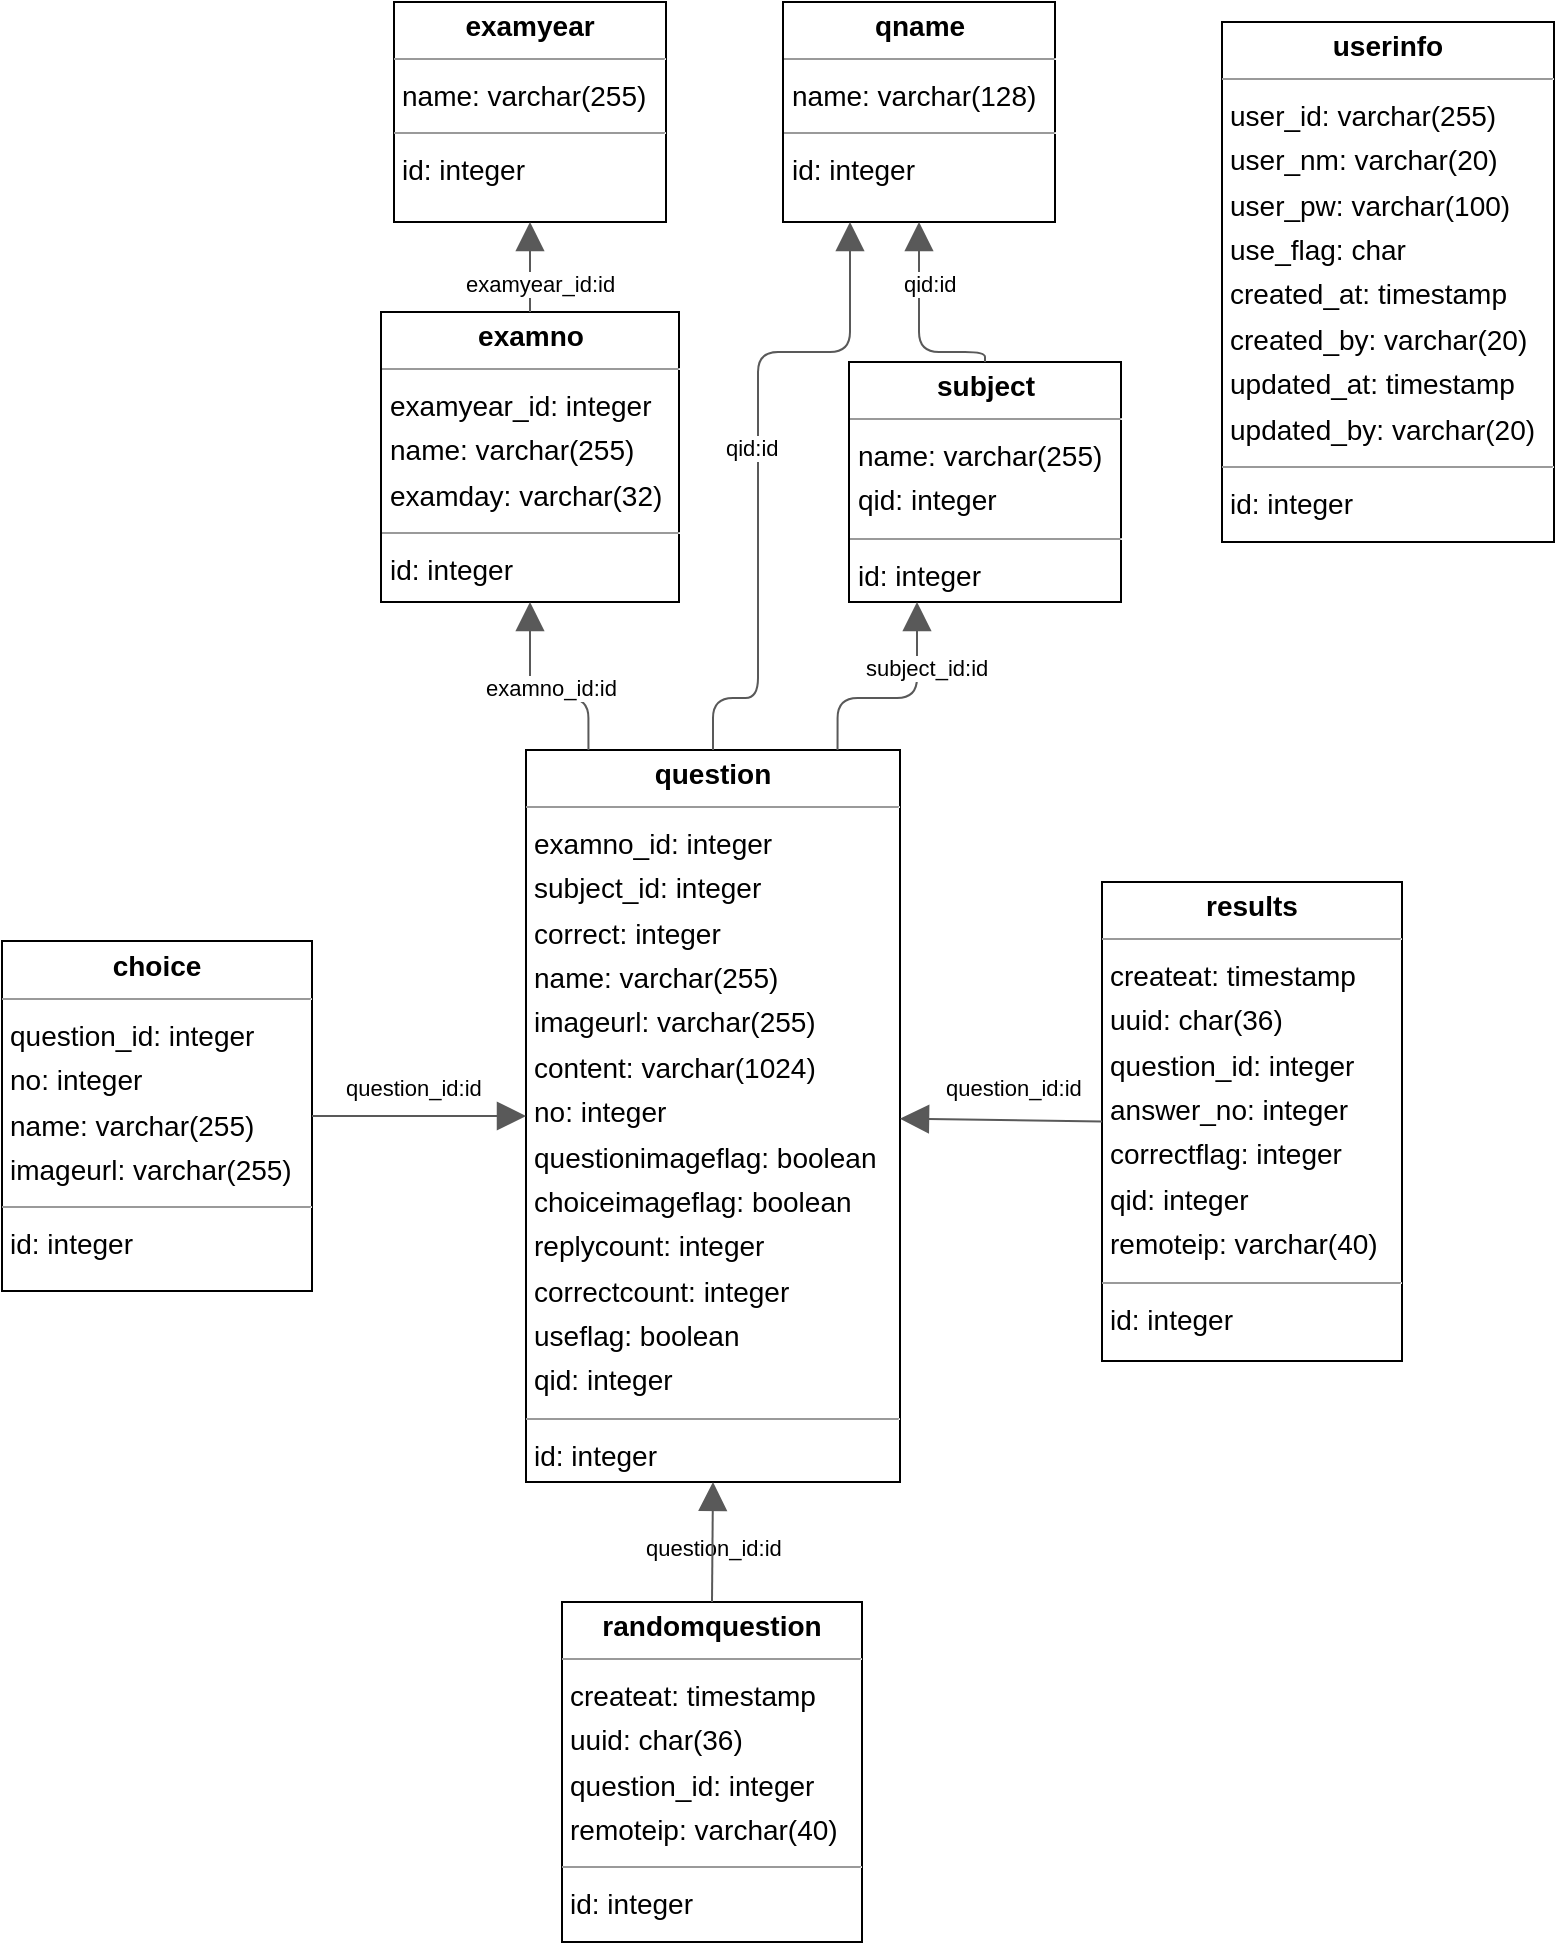 <mxfile version="24.7.5">
  <diagram name="페이지-1" id="WaTSpfIVkPrU7692LoTT">
    <mxGraphModel dx="1860" dy="2143" grid="1" gridSize="10" guides="1" tooltips="1" connect="1" arrows="1" fold="1" page="1" pageScale="1" pageWidth="827" pageHeight="1169" math="0" shadow="0">
      <root>
        <mxCell id="0" />
        <mxCell id="1" parent="0" />
        <mxCell id="WoRlQj-1Gjs_5DAj1L5b-1" value="&lt;p style=&quot;margin:0px;margin-top:4px;text-align:center;&quot;&gt;&lt;b&gt;choice&lt;/b&gt;&lt;/p&gt;&lt;hr size=&quot;1&quot;/&gt;&lt;p style=&quot;margin:0 0 0 4px;line-height:1.6;&quot;&gt; question_id: integer&lt;br/&gt; no: integer&lt;br/&gt; name: varchar(255)&lt;br/&gt; imageurl: varchar(255)&lt;/p&gt;&lt;hr size=&quot;1&quot;/&gt;&lt;p style=&quot;margin:0 0 0 4px;line-height:1.6;&quot;&gt; id: integer&lt;/p&gt;" style="verticalAlign=top;align=left;overflow=fill;fontSize=14;fontFamily=Helvetica;html=1;rounded=0;shadow=0;comic=0;labelBackgroundColor=none;strokeWidth=1;" vertex="1" parent="1">
          <mxGeometry x="-120" y="399.5" width="155" height="175" as="geometry" />
        </mxCell>
        <mxCell id="WoRlQj-1Gjs_5DAj1L5b-2" value="&lt;p style=&quot;margin:0px;margin-top:4px;text-align:center;&quot;&gt;&lt;b&gt;examno&lt;/b&gt;&lt;/p&gt;&lt;hr size=&quot;1&quot;/&gt;&lt;p style=&quot;margin:0 0 0 4px;line-height:1.6;&quot;&gt; examyear_id: integer&lt;br/&gt; name: varchar(255)&lt;br/&gt; examday: varchar(32)&lt;/p&gt;&lt;hr size=&quot;1&quot;/&gt;&lt;p style=&quot;margin:0 0 0 4px;line-height:1.6;&quot;&gt; id: integer&lt;/p&gt;" style="verticalAlign=top;align=left;overflow=fill;fontSize=14;fontFamily=Helvetica;html=1;rounded=0;shadow=0;comic=0;labelBackgroundColor=none;strokeWidth=1;" vertex="1" parent="1">
          <mxGeometry x="69.5" y="85" width="149" height="145" as="geometry" />
        </mxCell>
        <mxCell id="WoRlQj-1Gjs_5DAj1L5b-3" value="&lt;p style=&quot;margin:0px;margin-top:4px;text-align:center;&quot;&gt;&lt;b&gt;examyear&lt;/b&gt;&lt;/p&gt;&lt;hr size=&quot;1&quot;/&gt;&lt;p style=&quot;margin:0 0 0 4px;line-height:1.6;&quot;&gt; name: varchar(255)&lt;/p&gt;&lt;hr size=&quot;1&quot;/&gt;&lt;p style=&quot;margin:0 0 0 4px;line-height:1.6;&quot;&gt; id: integer&lt;/p&gt;" style="verticalAlign=top;align=left;overflow=fill;fontSize=14;fontFamily=Helvetica;html=1;rounded=0;shadow=0;comic=0;labelBackgroundColor=none;strokeWidth=1;" vertex="1" parent="1">
          <mxGeometry x="76" y="-70" width="136" height="110" as="geometry" />
        </mxCell>
        <mxCell id="WoRlQj-1Gjs_5DAj1L5b-4" value="&lt;p style=&quot;margin:0px;margin-top:4px;text-align:center;&quot;&gt;&lt;b&gt;qname&lt;/b&gt;&lt;/p&gt;&lt;hr size=&quot;1&quot;/&gt;&lt;p style=&quot;margin:0 0 0 4px;line-height:1.6;&quot;&gt; name: varchar(128)&lt;/p&gt;&lt;hr size=&quot;1&quot;/&gt;&lt;p style=&quot;margin:0 0 0 4px;line-height:1.6;&quot;&gt; id: integer&lt;/p&gt;" style="verticalAlign=top;align=left;overflow=fill;fontSize=14;fontFamily=Helvetica;html=1;rounded=0;shadow=0;comic=0;labelBackgroundColor=none;strokeWidth=1;" vertex="1" parent="1">
          <mxGeometry x="270.5" y="-70" width="136" height="110" as="geometry" />
        </mxCell>
        <mxCell id="WoRlQj-1Gjs_5DAj1L5b-5" value="&lt;p style=&quot;margin:0px;margin-top:4px;text-align:center;&quot;&gt;&lt;b&gt;question&lt;/b&gt;&lt;/p&gt;&lt;hr size=&quot;1&quot;/&gt;&lt;p style=&quot;margin:0 0 0 4px;line-height:1.6;&quot;&gt; examno_id: integer&lt;br/&gt; subject_id: integer&lt;br/&gt; correct: integer&lt;br/&gt; name: varchar(255)&lt;br/&gt; imageurl: varchar(255)&lt;br/&gt; content: varchar(1024)&lt;br/&gt; no: integer&lt;br/&gt; questionimageflag: boolean&lt;br/&gt; choiceimageflag: boolean&lt;br/&gt; replycount: integer&lt;br/&gt; correctcount: integer&lt;br/&gt; useflag: boolean&lt;br/&gt; qid: integer&lt;/p&gt;&lt;hr size=&quot;1&quot;/&gt;&lt;p style=&quot;margin:0 0 0 4px;line-height:1.6;&quot;&gt; id: integer&lt;/p&gt;" style="verticalAlign=top;align=left;overflow=fill;fontSize=14;fontFamily=Helvetica;html=1;rounded=0;shadow=0;comic=0;labelBackgroundColor=none;strokeWidth=1;" vertex="1" parent="1">
          <mxGeometry x="142" y="304" width="187" height="366" as="geometry" />
        </mxCell>
        <mxCell id="WoRlQj-1Gjs_5DAj1L5b-6" value="&lt;p style=&quot;margin:0px;margin-top:4px;text-align:center;&quot;&gt;&lt;b&gt;randomquestion&lt;/b&gt;&lt;/p&gt;&lt;hr size=&quot;1&quot;/&gt;&lt;p style=&quot;margin:0 0 0 4px;line-height:1.6;&quot;&gt; createat: timestamp&lt;br/&gt; uuid: char(36)&lt;br/&gt; question_id: integer&lt;br/&gt; remoteip: varchar(40)&lt;/p&gt;&lt;hr size=&quot;1&quot;/&gt;&lt;p style=&quot;margin:0 0 0 4px;line-height:1.6;&quot;&gt; id: integer&lt;/p&gt;" style="verticalAlign=top;align=left;overflow=fill;fontSize=14;fontFamily=Helvetica;html=1;rounded=0;shadow=0;comic=0;labelBackgroundColor=none;strokeWidth=1;" vertex="1" parent="1">
          <mxGeometry x="160" y="730" width="150" height="170" as="geometry" />
        </mxCell>
        <mxCell id="WoRlQj-1Gjs_5DAj1L5b-7" value="&lt;p style=&quot;margin:0px;margin-top:4px;text-align:center;&quot;&gt;&lt;b&gt;results&lt;/b&gt;&lt;/p&gt;&lt;hr size=&quot;1&quot;/&gt;&lt;p style=&quot;margin:0 0 0 4px;line-height:1.6;&quot;&gt; createat: timestamp&lt;br/&gt; uuid: char(36)&lt;br/&gt; question_id: integer&lt;br/&gt; answer_no: integer&lt;br/&gt; correctflag: integer&lt;br/&gt; qid: integer&lt;br/&gt; remoteip: varchar(40)&lt;/p&gt;&lt;hr size=&quot;1&quot;/&gt;&lt;p style=&quot;margin:0 0 0 4px;line-height:1.6;&quot;&gt; id: integer&lt;/p&gt;" style="verticalAlign=top;align=left;overflow=fill;fontSize=14;fontFamily=Helvetica;html=1;rounded=0;shadow=0;comic=0;labelBackgroundColor=none;strokeWidth=1;" vertex="1" parent="1">
          <mxGeometry x="430" y="370" width="150" height="239.5" as="geometry" />
        </mxCell>
        <mxCell id="WoRlQj-1Gjs_5DAj1L5b-8" value="&lt;p style=&quot;margin:0px;margin-top:4px;text-align:center;&quot;&gt;&lt;b&gt;subject&lt;/b&gt;&lt;/p&gt;&lt;hr size=&quot;1&quot;/&gt;&lt;p style=&quot;margin:0 0 0 4px;line-height:1.6;&quot;&gt; name: varchar(255)&lt;br/&gt; qid: integer&lt;/p&gt;&lt;hr size=&quot;1&quot;/&gt;&lt;p style=&quot;margin:0 0 0 4px;line-height:1.6;&quot;&gt; id: integer&lt;/p&gt;" style="verticalAlign=top;align=left;overflow=fill;fontSize=14;fontFamily=Helvetica;html=1;rounded=0;shadow=0;comic=0;labelBackgroundColor=none;strokeWidth=1;" vertex="1" parent="1">
          <mxGeometry x="303.5" y="110" width="136" height="120" as="geometry" />
        </mxCell>
        <mxCell id="WoRlQj-1Gjs_5DAj1L5b-9" value="&lt;p style=&quot;margin:0px;margin-top:4px;text-align:center;&quot;&gt;&lt;b&gt;userinfo&lt;/b&gt;&lt;/p&gt;&lt;hr size=&quot;1&quot;/&gt;&lt;p style=&quot;margin:0 0 0 4px;line-height:1.6;&quot;&gt; user_id: varchar(255)&lt;br/&gt; user_nm: varchar(20)&lt;br/&gt; user_pw: varchar(100)&lt;br/&gt; use_flag: char&lt;br/&gt; created_at: timestamp&lt;br/&gt; created_by: varchar(20)&lt;br/&gt; updated_at: timestamp&lt;br/&gt; updated_by: varchar(20)&lt;/p&gt;&lt;hr size=&quot;1&quot;/&gt;&lt;p style=&quot;margin:0 0 0 4px;line-height:1.6;&quot;&gt; id: integer&lt;/p&gt;" style="verticalAlign=top;align=left;overflow=fill;fontSize=14;fontFamily=Helvetica;html=1;rounded=0;shadow=0;comic=0;labelBackgroundColor=none;strokeWidth=1;" vertex="1" parent="1">
          <mxGeometry x="490" y="-60" width="166" height="260" as="geometry" />
        </mxCell>
        <mxCell id="WoRlQj-1Gjs_5DAj1L5b-10" value="" style="html=1;rounded=1;dashed=0;startArrow=none;endArrow=block;endSize=12;strokeColor=#595959;exitX=1;exitY=0.5;exitDx=0;exitDy=0;entryX=0;entryY=0.5;entryDx=0;entryDy=0;" edge="1" parent="1" source="WoRlQj-1Gjs_5DAj1L5b-1" target="WoRlQj-1Gjs_5DAj1L5b-5">
          <mxGeometry width="50" height="50" relative="1" as="geometry">
            <mxPoint x="-40" y="490" as="sourcePoint" />
            <mxPoint x="142" y="510" as="targetPoint" />
          </mxGeometry>
        </mxCell>
        <mxCell id="WoRlQj-1Gjs_5DAj1L5b-11" value="question_id:id" style="edgeLabel;resizable=0;html=1;align=left;verticalAlign=top;strokeColor=default;" vertex="1" connectable="0" parent="WoRlQj-1Gjs_5DAj1L5b-10">
          <mxGeometry x="200" y="690" as="geometry" />
        </mxCell>
        <mxCell id="WoRlQj-1Gjs_5DAj1L5b-12" value="" style="html=1;rounded=1;edgeStyle=orthogonalEdgeStyle;dashed=0;startArrow=none;endArrow=block;endSize=12;strokeColor=#595959;exitX=0.500;exitY=0.000;exitDx=0;exitDy=0;entryX=0.500;entryY=1.000;entryDx=0;entryDy=0;" edge="1" parent="1" source="WoRlQj-1Gjs_5DAj1L5b-2" target="WoRlQj-1Gjs_5DAj1L5b-3">
          <mxGeometry width="50" height="50" relative="1" as="geometry">
            <Array as="points" />
          </mxGeometry>
        </mxCell>
        <mxCell id="WoRlQj-1Gjs_5DAj1L5b-13" value="examyear_id:id" style="edgeLabel;resizable=0;html=1;align=left;verticalAlign=top;strokeColor=default;" vertex="1" connectable="0" parent="WoRlQj-1Gjs_5DAj1L5b-12">
          <mxGeometry x="110" y="58" as="geometry" />
        </mxCell>
        <mxCell id="WoRlQj-1Gjs_5DAj1L5b-14" value="" style="html=1;rounded=1;edgeStyle=orthogonalEdgeStyle;dashed=0;startArrow=none;endArrow=block;endSize=12;strokeColor=#595959;exitX=0.167;exitY=0.000;exitDx=0;exitDy=0;entryX=0.500;entryY=1.000;entryDx=0;entryDy=0;" edge="1" parent="1" source="WoRlQj-1Gjs_5DAj1L5b-5" target="WoRlQj-1Gjs_5DAj1L5b-2">
          <mxGeometry width="50" height="50" relative="1" as="geometry">
            <Array as="points">
              <mxPoint x="173" y="278" />
              <mxPoint x="144" y="278" />
            </Array>
          </mxGeometry>
        </mxCell>
        <mxCell id="WoRlQj-1Gjs_5DAj1L5b-15" value="examno_id:id" style="edgeLabel;resizable=0;html=1;align=left;verticalAlign=top;strokeColor=default;" vertex="1" connectable="0" parent="WoRlQj-1Gjs_5DAj1L5b-14">
          <mxGeometry x="120" y="260" as="geometry" />
        </mxCell>
        <mxCell id="WoRlQj-1Gjs_5DAj1L5b-16" value="" style="html=1;rounded=1;edgeStyle=orthogonalEdgeStyle;dashed=0;startArrow=none;endArrow=block;endSize=12;strokeColor=#595959;exitX=0.500;exitY=0.000;exitDx=0;exitDy=0;" edge="1" parent="1" source="WoRlQj-1Gjs_5DAj1L5b-5" target="WoRlQj-1Gjs_5DAj1L5b-4">
          <mxGeometry width="50" height="50" relative="1" as="geometry">
            <Array as="points">
              <mxPoint x="236" y="278" />
              <mxPoint x="258" y="278" />
              <mxPoint x="258" y="105" />
              <mxPoint x="304" y="105" />
            </Array>
          </mxGeometry>
        </mxCell>
        <mxCell id="WoRlQj-1Gjs_5DAj1L5b-17" value="qid:id" style="edgeLabel;resizable=0;html=1;align=left;verticalAlign=top;strokeColor=default;" vertex="1" connectable="0" parent="WoRlQj-1Gjs_5DAj1L5b-16">
          <mxGeometry x="240" y="140" as="geometry" />
        </mxCell>
        <mxCell id="WoRlQj-1Gjs_5DAj1L5b-18" value="" style="html=1;rounded=1;edgeStyle=orthogonalEdgeStyle;dashed=0;startArrow=none;endArrow=block;endSize=12;strokeColor=#595959;exitX=0.833;exitY=0.000;exitDx=0;exitDy=0;entryX=0.25;entryY=1;entryDx=0;entryDy=0;" edge="1" parent="1" source="WoRlQj-1Gjs_5DAj1L5b-5" target="WoRlQj-1Gjs_5DAj1L5b-8">
          <mxGeometry width="50" height="50" relative="1" as="geometry">
            <Array as="points">
              <mxPoint x="298" y="278" />
              <mxPoint x="338" y="278" />
            </Array>
            <mxPoint x="380" y="240" as="targetPoint" />
          </mxGeometry>
        </mxCell>
        <mxCell id="WoRlQj-1Gjs_5DAj1L5b-19" value="subject_id:id" style="edgeLabel;resizable=0;html=1;align=left;verticalAlign=top;strokeColor=default;" vertex="1" connectable="0" parent="WoRlQj-1Gjs_5DAj1L5b-18">
          <mxGeometry x="310" y="250" as="geometry" />
        </mxCell>
        <mxCell id="WoRlQj-1Gjs_5DAj1L5b-20" value="" style="html=1;rounded=1;dashed=0;startArrow=none;endArrow=block;endSize=12;strokeColor=#595959;exitX=0.500;exitY=0.000;exitDx=0;exitDy=0;entryX=0.5;entryY=1;entryDx=0;entryDy=0;" edge="1" parent="1" source="WoRlQj-1Gjs_5DAj1L5b-6" target="WoRlQj-1Gjs_5DAj1L5b-5">
          <mxGeometry width="50" height="50" relative="1" as="geometry" />
        </mxCell>
        <mxCell id="WoRlQj-1Gjs_5DAj1L5b-21" value="question_id:id" style="edgeLabel;resizable=0;html=1;align=left;verticalAlign=top;strokeColor=default;" vertex="1" connectable="0" parent="WoRlQj-1Gjs_5DAj1L5b-20">
          <mxGeometry x="50" y="460" as="geometry" />
        </mxCell>
        <mxCell id="WoRlQj-1Gjs_5DAj1L5b-22" value="" style="html=1;rounded=1;dashed=0;startArrow=none;endArrow=block;endSize=12;strokeColor=#595959;exitX=0;exitY=0.5;exitDx=0;exitDy=0;" edge="1" parent="1" source="WoRlQj-1Gjs_5DAj1L5b-7" target="WoRlQj-1Gjs_5DAj1L5b-5">
          <mxGeometry width="50" height="50" relative="1" as="geometry" />
        </mxCell>
        <mxCell id="WoRlQj-1Gjs_5DAj1L5b-23" value="question_id:id" style="edgeLabel;resizable=0;html=1;align=left;verticalAlign=top;strokeColor=default;" vertex="1" connectable="0" parent="WoRlQj-1Gjs_5DAj1L5b-22">
          <mxGeometry x="350" y="460" as="geometry" />
        </mxCell>
        <mxCell id="WoRlQj-1Gjs_5DAj1L5b-24" value="" style="html=1;rounded=1;edgeStyle=orthogonalEdgeStyle;dashed=0;startArrow=none;endArrow=block;endSize=12;strokeColor=#595959;exitX=0.500;exitY=0.000;exitDx=0;exitDy=0;entryX=0.500;entryY=1.000;entryDx=0;entryDy=0;" edge="1" parent="1" source="WoRlQj-1Gjs_5DAj1L5b-8" target="WoRlQj-1Gjs_5DAj1L5b-4">
          <mxGeometry width="50" height="50" relative="1" as="geometry">
            <Array as="points">
              <mxPoint x="371.5" y="105" />
              <mxPoint x="338.5" y="105" />
            </Array>
          </mxGeometry>
        </mxCell>
        <mxCell id="WoRlQj-1Gjs_5DAj1L5b-25" value="qid:id" style="edgeLabel;resizable=0;html=1;align=left;verticalAlign=top;strokeColor=default;" vertex="1" connectable="0" parent="WoRlQj-1Gjs_5DAj1L5b-24">
          <mxGeometry x="329" y="58" as="geometry" />
        </mxCell>
      </root>
    </mxGraphModel>
  </diagram>
</mxfile>

